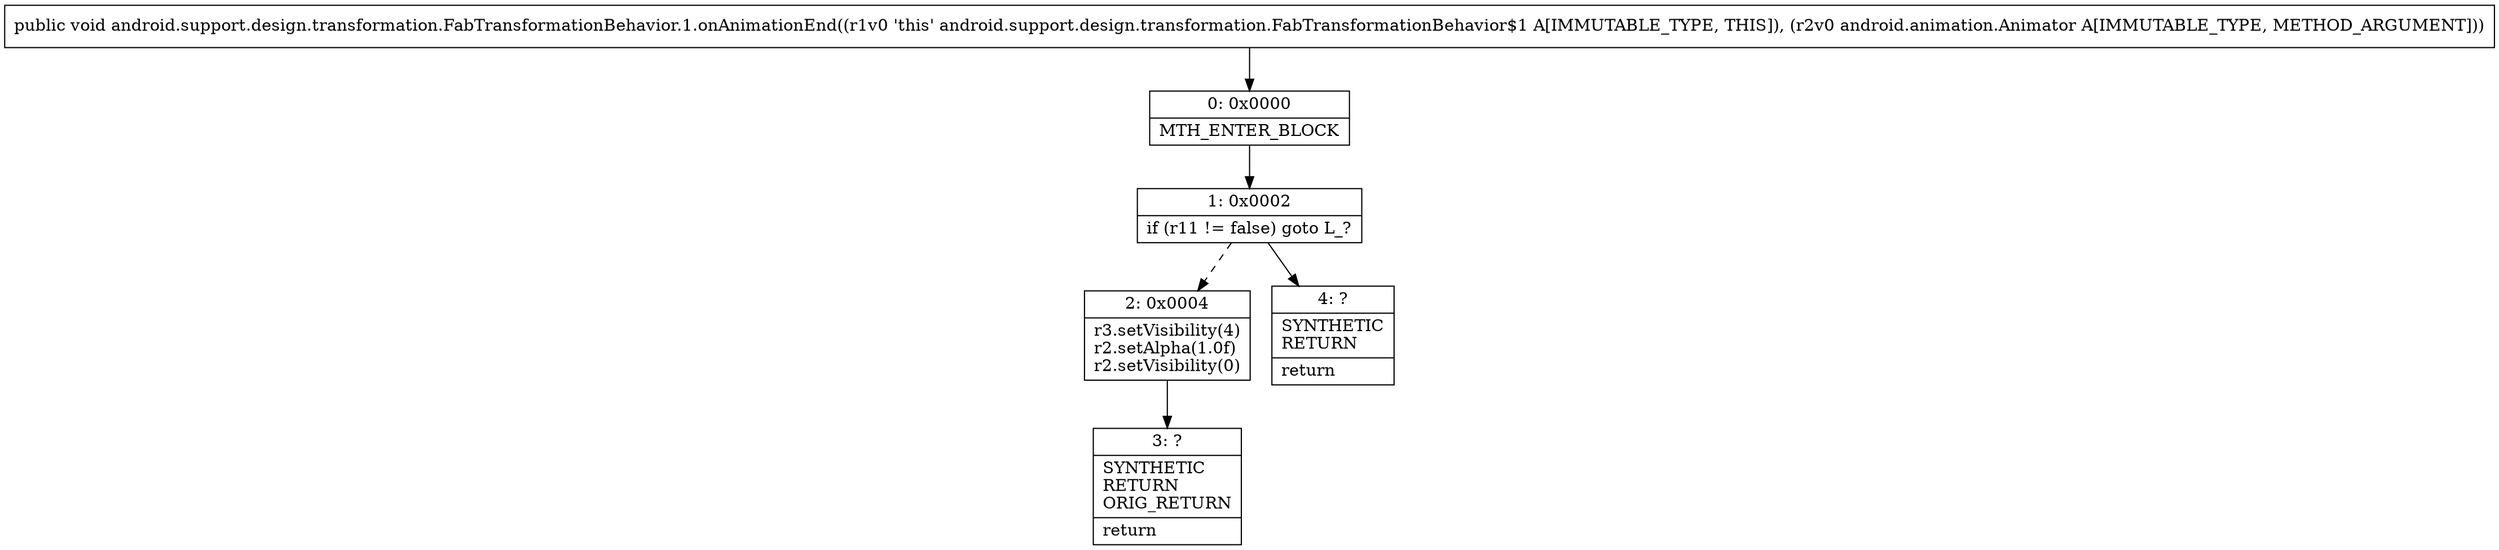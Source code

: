 digraph "CFG forandroid.support.design.transformation.FabTransformationBehavior.1.onAnimationEnd(Landroid\/animation\/Animator;)V" {
Node_0 [shape=record,label="{0\:\ 0x0000|MTH_ENTER_BLOCK\l}"];
Node_1 [shape=record,label="{1\:\ 0x0002|if (r11 != false) goto L_?\l}"];
Node_2 [shape=record,label="{2\:\ 0x0004|r3.setVisibility(4)\lr2.setAlpha(1.0f)\lr2.setVisibility(0)\l}"];
Node_3 [shape=record,label="{3\:\ ?|SYNTHETIC\lRETURN\lORIG_RETURN\l|return\l}"];
Node_4 [shape=record,label="{4\:\ ?|SYNTHETIC\lRETURN\l|return\l}"];
MethodNode[shape=record,label="{public void android.support.design.transformation.FabTransformationBehavior.1.onAnimationEnd((r1v0 'this' android.support.design.transformation.FabTransformationBehavior$1 A[IMMUTABLE_TYPE, THIS]), (r2v0 android.animation.Animator A[IMMUTABLE_TYPE, METHOD_ARGUMENT])) }"];
MethodNode -> Node_0;
Node_0 -> Node_1;
Node_1 -> Node_2[style=dashed];
Node_1 -> Node_4;
Node_2 -> Node_3;
}

